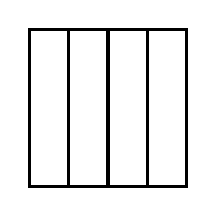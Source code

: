 \begin{tikzpicture}[very thick, scale=.5]
    \draw (0,0) rectangle (1,4);
    \draw (1,0) rectangle (2,4);
    \draw (2,0) rectangle (3,4);
    \draw (3,0) rectangle (4,4);
\end{tikzpicture}
